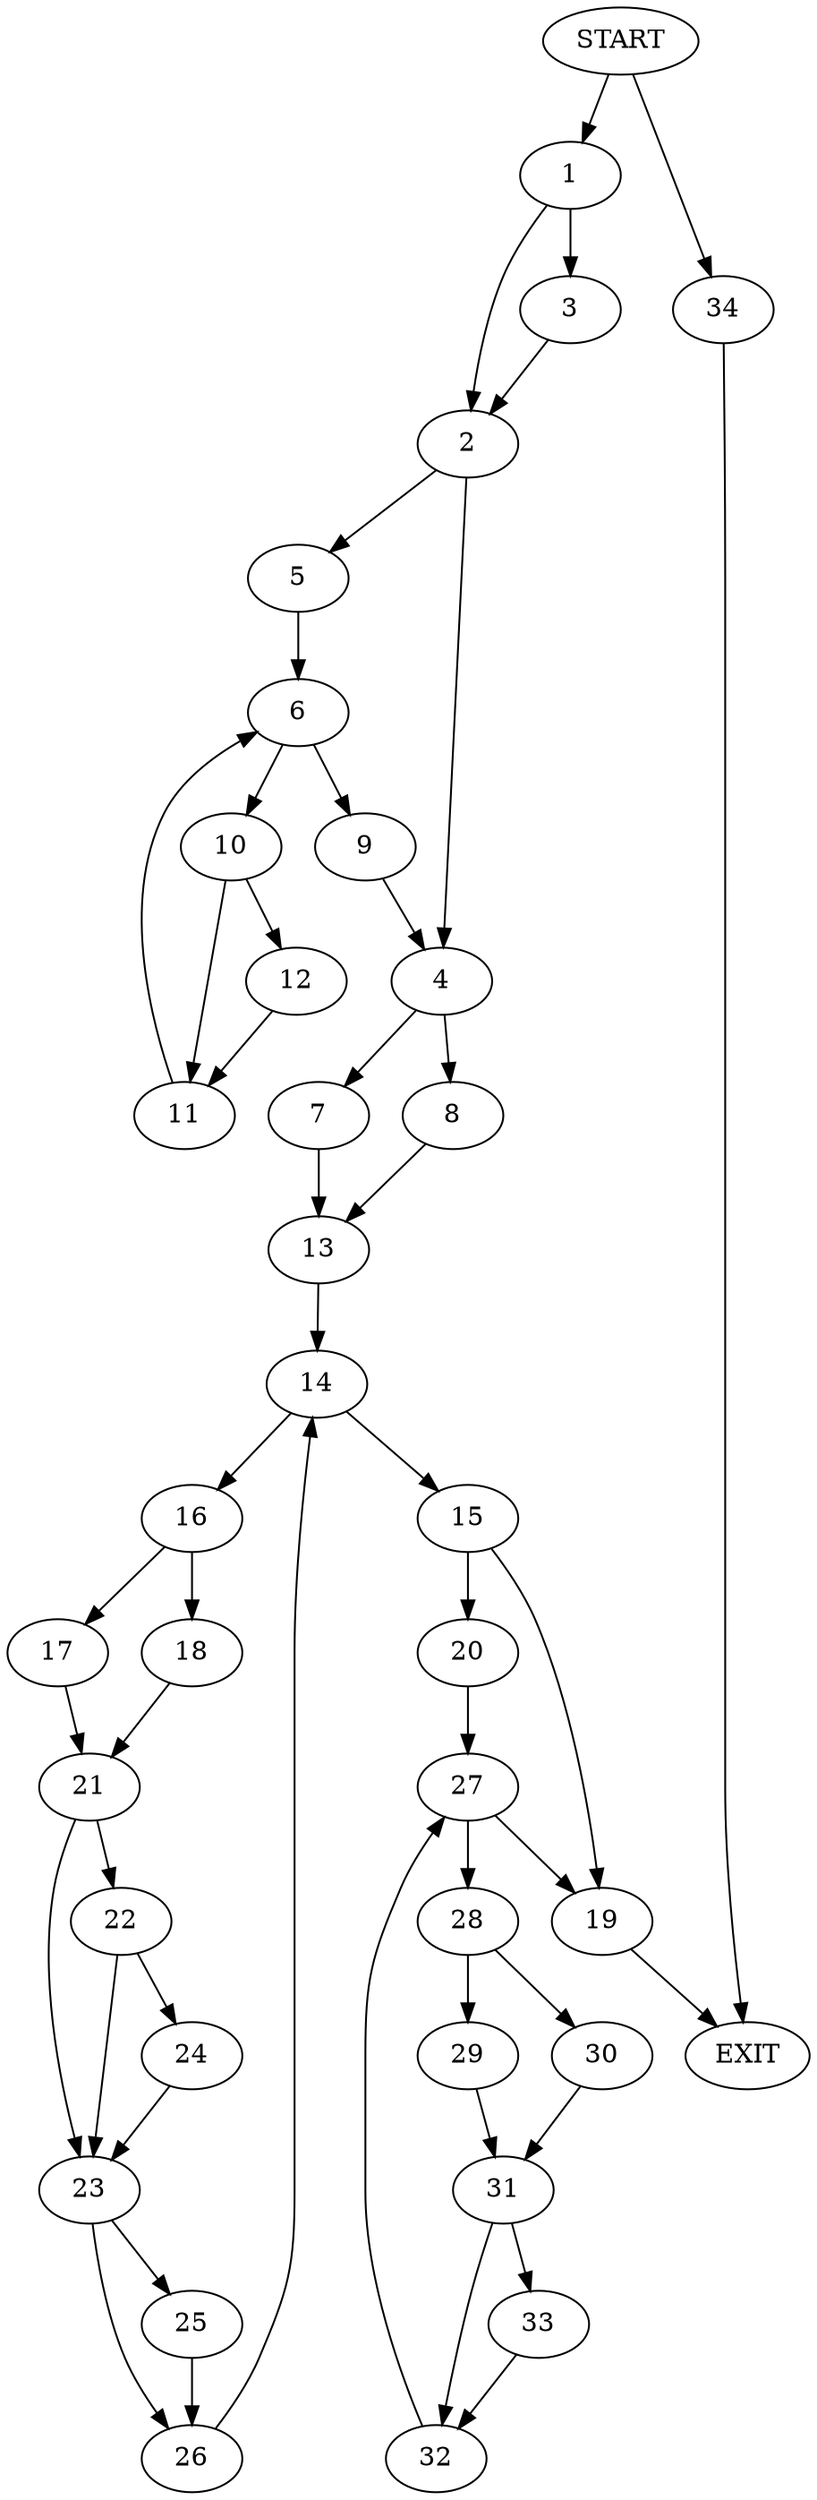 digraph {
0 [label="START"]
35 [label="EXIT"]
0 -> 1
1 -> 2
1 -> 3
3 -> 2
2 -> 4
2 -> 5
5 -> 6
4 -> 7
4 -> 8
6 -> 9
6 -> 10
9 -> 4
10 -> 11
10 -> 12
12 -> 11
11 -> 6
7 -> 13
8 -> 13
13 -> 14
14 -> 15
14 -> 16
16 -> 17
16 -> 18
15 -> 19
15 -> 20
18 -> 21
17 -> 21
21 -> 22
21 -> 23
22 -> 23
22 -> 24
23 -> 25
23 -> 26
24 -> 23
26 -> 14
25 -> 26
19 -> 35
20 -> 27
27 -> 19
27 -> 28
28 -> 29
28 -> 30
30 -> 31
29 -> 31
31 -> 32
31 -> 33
33 -> 32
32 -> 27
0 -> 34
34 -> 35
}
